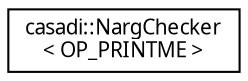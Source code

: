 digraph "Graphical Class Hierarchy"
{
  edge [fontname="FreeSans.ttf",fontsize="10",labelfontname="FreeSans.ttf",labelfontsize="10"];
  node [fontname="FreeSans.ttf",fontsize="10",shape=record];
  rankdir="LR";
  Node1 [label="casadi::NargChecker\l\< OP_PRINTME \>",height=0.2,width=0.4,color="black", fillcolor="white", style="filled",URL="$df/d84/structcasadi_1_1NargChecker_3_01OP__PRINTME_01_4.html"];
}
